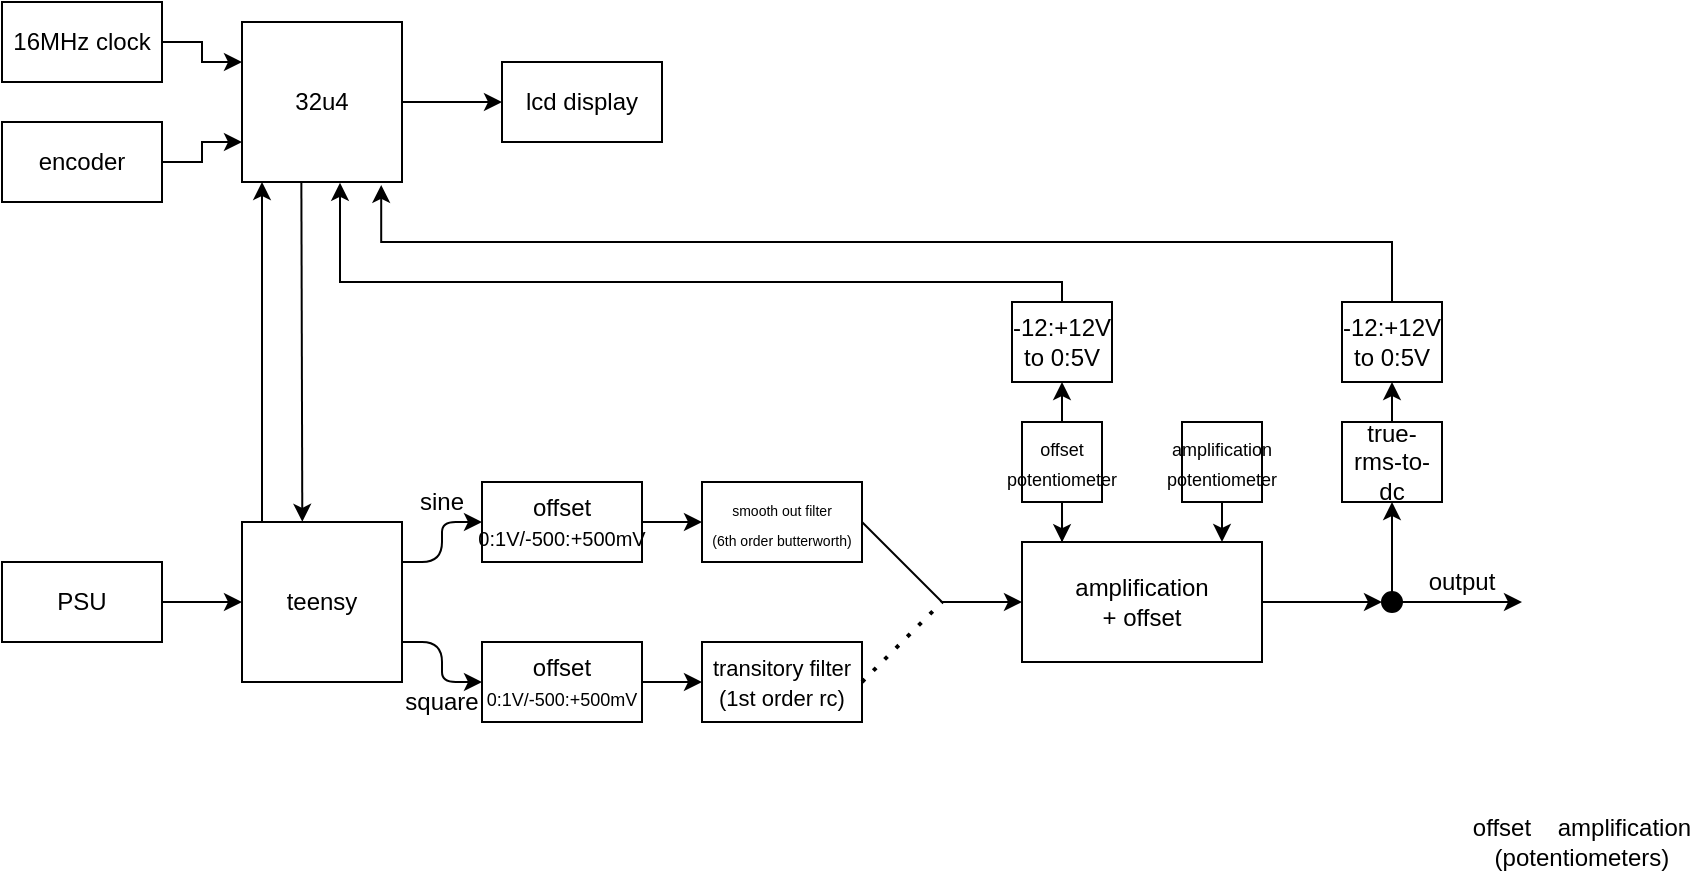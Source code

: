 <mxfile version="14.5.1" type="device"><diagram id="47-NS_EqFGXcRk0_w7Kz" name="Page-1"><mxGraphModel dx="981" dy="610" grid="1" gridSize="10" guides="1" tooltips="1" connect="1" arrows="1" fold="1" page="1" pageScale="1" pageWidth="1169" pageHeight="827" math="0" shadow="0"><root><mxCell id="0"/><mxCell id="1" parent="0"/><mxCell id="1i9le0F3Gf8xLeYHpLIU-27" value="32u4" style="whiteSpace=wrap;html=1;aspect=fixed;" vertex="1" parent="1"><mxGeometry x="270" y="180" width="80" height="80" as="geometry"/></mxCell><mxCell id="1i9le0F3Gf8xLeYHpLIU-28" value="teensy" style="whiteSpace=wrap;html=1;aspect=fixed;" vertex="1" parent="1"><mxGeometry x="270" y="430" width="80" height="80" as="geometry"/></mxCell><mxCell id="1i9le0F3Gf8xLeYHpLIU-29" value="&lt;font&gt;&lt;font style=&quot;font-size: 12px&quot;&gt;offset&lt;/font&gt;&lt;br&gt;&lt;font size=&quot;1&quot;&gt;0:1V/-500:+500mV&lt;/font&gt;&lt;/font&gt;" style="rounded=0;whiteSpace=wrap;html=1;" vertex="1" parent="1"><mxGeometry x="390" y="410" width="80" height="40" as="geometry"/></mxCell><mxCell id="1i9le0F3Gf8xLeYHpLIU-30" value="offset&lt;br&gt;&lt;font style=&quot;font-size: 9px&quot;&gt;0:1V/-500:+500mV&lt;/font&gt;" style="rounded=0;whiteSpace=wrap;html=1;" vertex="1" parent="1"><mxGeometry x="390" y="490" width="80" height="40" as="geometry"/></mxCell><mxCell id="1i9le0F3Gf8xLeYHpLIU-31" value="" style="endArrow=classic;html=1;exitX=1;exitY=0.5;exitDx=0;exitDy=0;entryX=0;entryY=0.5;entryDx=0;entryDy=0;" edge="1" parent="1" source="1i9le0F3Gf8xLeYHpLIU-29" target="1i9le0F3Gf8xLeYHpLIU-33"><mxGeometry width="50" height="50" relative="1" as="geometry"><mxPoint x="520" y="540" as="sourcePoint"/><mxPoint x="470" y="430" as="targetPoint"/></mxGeometry></mxCell><mxCell id="1i9le0F3Gf8xLeYHpLIU-32" value="" style="endArrow=classic;html=1;entryX=0;entryY=0.5;entryDx=0;entryDy=0;" edge="1" parent="1" target="1i9le0F3Gf8xLeYHpLIU-34"><mxGeometry width="50" height="50" relative="1" as="geometry"><mxPoint x="470" y="510" as="sourcePoint"/><mxPoint x="470.0" y="509.76" as="targetPoint"/></mxGeometry></mxCell><mxCell id="1i9le0F3Gf8xLeYHpLIU-33" value="&lt;font style=&quot;font-size: 7px&quot;&gt;smooth out filter&lt;br&gt;(6th order butterworth)&lt;/font&gt;" style="rounded=0;whiteSpace=wrap;html=1;" vertex="1" parent="1"><mxGeometry x="500" y="410" width="80" height="40" as="geometry"/></mxCell><mxCell id="1i9le0F3Gf8xLeYHpLIU-34" value="&lt;font style=&quot;font-size: 11px&quot;&gt;transitory filter&lt;br&gt;(1st order rc)&lt;/font&gt;" style="rounded=0;whiteSpace=wrap;html=1;" vertex="1" parent="1"><mxGeometry x="500" y="490" width="80" height="40" as="geometry"/></mxCell><mxCell id="1i9le0F3Gf8xLeYHpLIU-35" value="" style="endArrow=classic;html=1;entryX=0;entryY=0.5;entryDx=0;entryDy=0;" edge="1" parent="1" target="1i9le0F3Gf8xLeYHpLIU-30"><mxGeometry width="50" height="50" relative="1" as="geometry"><mxPoint x="350" y="490" as="sourcePoint"/><mxPoint x="400" y="440" as="targetPoint"/><Array as="points"><mxPoint x="370" y="490"/><mxPoint x="370" y="510"/></Array></mxGeometry></mxCell><mxCell id="1i9le0F3Gf8xLeYHpLIU-36" value="" style="endArrow=classic;html=1;entryX=0;entryY=0.5;entryDx=0;entryDy=0;" edge="1" parent="1" target="1i9le0F3Gf8xLeYHpLIU-29"><mxGeometry width="50" height="50" relative="1" as="geometry"><mxPoint x="350" y="450" as="sourcePoint"/><mxPoint x="390" y="470" as="targetPoint"/><Array as="points"><mxPoint x="370" y="450"/><mxPoint x="370" y="430"/></Array></mxGeometry></mxCell><mxCell id="1i9le0F3Gf8xLeYHpLIU-37" value="" style="endArrow=classic;html=1;" edge="1" parent="1"><mxGeometry width="50" height="50" relative="1" as="geometry"><mxPoint x="620" y="470" as="sourcePoint"/><mxPoint x="660" y="470" as="targetPoint"/></mxGeometry></mxCell><mxCell id="1i9le0F3Gf8xLeYHpLIU-38" value="" style="endArrow=none;dashed=1;html=1;dashPattern=1 3;strokeWidth=2;" edge="1" parent="1"><mxGeometry width="50" height="50" relative="1" as="geometry"><mxPoint x="580" y="510" as="sourcePoint"/><mxPoint x="620" y="470" as="targetPoint"/></mxGeometry></mxCell><mxCell id="1i9le0F3Gf8xLeYHpLIU-39" value="" style="endArrow=none;html=1;exitX=1;exitY=0.5;exitDx=0;exitDy=0;" edge="1" parent="1" source="1i9le0F3Gf8xLeYHpLIU-33"><mxGeometry width="50" height="50" relative="1" as="geometry"><mxPoint x="630" y="460" as="sourcePoint"/><mxPoint x="620" y="470" as="targetPoint"/></mxGeometry></mxCell><mxCell id="1i9le0F3Gf8xLeYHpLIU-40" value="amplification&lt;br&gt;+ offset" style="rounded=0;whiteSpace=wrap;html=1;" vertex="1" parent="1"><mxGeometry x="660" y="440" width="120" height="60" as="geometry"/></mxCell><mxCell id="1i9le0F3Gf8xLeYHpLIU-41" value="offset&amp;nbsp; &amp;nbsp; amplification&lt;br&gt;(potentiometers)" style="text;html=1;strokeColor=none;fillColor=none;align=center;verticalAlign=middle;whiteSpace=wrap;rounded=0;" vertex="1" parent="1"><mxGeometry x="880" y="580" width="120" height="20" as="geometry"/></mxCell><mxCell id="1i9le0F3Gf8xLeYHpLIU-63" value="" style="edgeStyle=orthogonalEdgeStyle;rounded=0;orthogonalLoop=1;jettySize=auto;html=1;exitX=1;exitY=0.5;exitDx=0;exitDy=0;entryX=0;entryY=0.25;entryDx=0;entryDy=0;" edge="1" parent="1" source="1i9le0F3Gf8xLeYHpLIU-62" target="1i9le0F3Gf8xLeYHpLIU-27"><mxGeometry relative="1" as="geometry"/></mxCell><mxCell id="1i9le0F3Gf8xLeYHpLIU-78" style="edgeStyle=orthogonalEdgeStyle;rounded=0;orthogonalLoop=1;jettySize=auto;html=1;entryX=0;entryY=0.75;entryDx=0;entryDy=0;" edge="1" parent="1" source="1i9le0F3Gf8xLeYHpLIU-42" target="1i9le0F3Gf8xLeYHpLIU-27"><mxGeometry relative="1" as="geometry"/></mxCell><mxCell id="1i9le0F3Gf8xLeYHpLIU-42" value="encoder" style="rounded=0;whiteSpace=wrap;html=1;" vertex="1" parent="1"><mxGeometry x="150" y="230" width="80" height="40" as="geometry"/></mxCell><mxCell id="1i9le0F3Gf8xLeYHpLIU-44" value="" style="endArrow=classic;html=1;entryX=0;entryY=0.5;entryDx=0;entryDy=0;" edge="1" parent="1" target="1i9le0F3Gf8xLeYHpLIU-45"><mxGeometry width="50" height="50" relative="1" as="geometry"><mxPoint x="780" y="470" as="sourcePoint"/><mxPoint x="810" y="470" as="targetPoint"/></mxGeometry></mxCell><mxCell id="1i9le0F3Gf8xLeYHpLIU-45" value="" style="ellipse;whiteSpace=wrap;html=1;aspect=fixed;fillColor=#000000;" vertex="1" parent="1"><mxGeometry x="840" y="465" width="10" height="10" as="geometry"/></mxCell><mxCell id="1i9le0F3Gf8xLeYHpLIU-46" value="" style="endArrow=classic;html=1;exitX=1;exitY=0.5;exitDx=0;exitDy=0;" edge="1" parent="1" source="1i9le0F3Gf8xLeYHpLIU-45"><mxGeometry width="50" height="50" relative="1" as="geometry"><mxPoint x="860" y="470" as="sourcePoint"/><mxPoint x="910" y="470" as="targetPoint"/></mxGeometry></mxCell><mxCell id="1i9le0F3Gf8xLeYHpLIU-47" value="" style="endArrow=classic;html=1;entryX=0.5;entryY=1;entryDx=0;entryDy=0;exitX=0.5;exitY=0;exitDx=0;exitDy=0;" edge="1" parent="1" source="1i9le0F3Gf8xLeYHpLIU-45" target="1i9le0F3Gf8xLeYHpLIU-48"><mxGeometry width="50" height="50" relative="1" as="geometry"><mxPoint x="815" y="460" as="sourcePoint"/><mxPoint x="815" y="570" as="targetPoint"/></mxGeometry></mxCell><mxCell id="1i9le0F3Gf8xLeYHpLIU-48" value="true-rms-to-dc" style="rounded=0;whiteSpace=wrap;html=1;fillColor=#FFFFFF;" vertex="1" parent="1"><mxGeometry x="820" y="380" width="50" height="40" as="geometry"/></mxCell><mxCell id="1i9le0F3Gf8xLeYHpLIU-49" value="" style="endArrow=classic;html=1;entryX=0.125;entryY=1;entryDx=0;entryDy=0;exitX=0.25;exitY=0;exitDx=0;exitDy=0;entryPerimeter=0;" edge="1" parent="1" target="1i9le0F3Gf8xLeYHpLIU-27"><mxGeometry width="50" height="50" relative="1" as="geometry"><mxPoint x="280" y="430" as="sourcePoint"/><mxPoint x="280" y="310" as="targetPoint"/></mxGeometry></mxCell><mxCell id="1i9le0F3Gf8xLeYHpLIU-51" value="" style="endArrow=classic;html=1;exitX=0.371;exitY=0.999;exitDx=0;exitDy=0;exitPerimeter=0;entryX=0.377;entryY=-0.001;entryDx=0;entryDy=0;entryPerimeter=0;" edge="1" parent="1" source="1i9le0F3Gf8xLeYHpLIU-27" target="1i9le0F3Gf8xLeYHpLIU-28"><mxGeometry width="50" height="50" relative="1" as="geometry"><mxPoint x="290" y="310" as="sourcePoint"/><mxPoint x="310" y="400" as="targetPoint"/></mxGeometry></mxCell><mxCell id="1i9le0F3Gf8xLeYHpLIU-55" value="" style="endArrow=classic;html=1;exitX=1;exitY=0.5;exitDx=0;exitDy=0;entryX=0;entryY=0.5;entryDx=0;entryDy=0;" edge="1" parent="1" target="1i9le0F3Gf8xLeYHpLIU-56" source="1i9le0F3Gf8xLeYHpLIU-27"><mxGeometry width="50" height="50" relative="1" as="geometry"><mxPoint x="350" y="270" as="sourcePoint"/><mxPoint x="350" y="270" as="targetPoint"/></mxGeometry></mxCell><mxCell id="1i9le0F3Gf8xLeYHpLIU-56" value="lcd display" style="rounded=0;whiteSpace=wrap;html=1;" vertex="1" parent="1"><mxGeometry x="400" y="200" width="80" height="40" as="geometry"/></mxCell><mxCell id="1i9le0F3Gf8xLeYHpLIU-57" value="output" style="text;html=1;strokeColor=none;fillColor=none;align=center;verticalAlign=middle;whiteSpace=wrap;rounded=0;" vertex="1" parent="1"><mxGeometry x="860" y="450" width="40" height="20" as="geometry"/></mxCell><mxCell id="1i9le0F3Gf8xLeYHpLIU-58" value="sine" style="text;html=1;strokeColor=none;fillColor=none;align=center;verticalAlign=middle;whiteSpace=wrap;rounded=0;" vertex="1" parent="1"><mxGeometry x="350" y="410" width="40" height="20" as="geometry"/></mxCell><mxCell id="1i9le0F3Gf8xLeYHpLIU-59" value="square" style="text;html=1;strokeColor=none;fillColor=none;align=center;verticalAlign=middle;whiteSpace=wrap;rounded=0;" vertex="1" parent="1"><mxGeometry x="350" y="510" width="40" height="20" as="geometry"/></mxCell><mxCell id="1i9le0F3Gf8xLeYHpLIU-62" value="16MHz clock" style="rounded=0;whiteSpace=wrap;html=1;" vertex="1" parent="1"><mxGeometry x="150" y="170" width="80" height="40" as="geometry"/></mxCell><mxCell id="1i9le0F3Gf8xLeYHpLIU-65" value="" style="edgeStyle=orthogonalEdgeStyle;rounded=0;orthogonalLoop=1;jettySize=auto;html=1;" edge="1" parent="1" source="1i9le0F3Gf8xLeYHpLIU-64" target="1i9le0F3Gf8xLeYHpLIU-28"><mxGeometry relative="1" as="geometry"/></mxCell><mxCell id="1i9le0F3Gf8xLeYHpLIU-64" value="PSU" style="rounded=0;whiteSpace=wrap;html=1;" vertex="1" parent="1"><mxGeometry x="150" y="450" width="80" height="40" as="geometry"/></mxCell><mxCell id="1i9le0F3Gf8xLeYHpLIU-74" value="" style="edgeStyle=orthogonalEdgeStyle;rounded=0;orthogonalLoop=1;jettySize=auto;html=1;entryX=0.167;entryY=0.002;entryDx=0;entryDy=0;entryPerimeter=0;" edge="1" parent="1" source="1i9le0F3Gf8xLeYHpLIU-69" target="1i9le0F3Gf8xLeYHpLIU-40"><mxGeometry relative="1" as="geometry"/></mxCell><mxCell id="1i9le0F3Gf8xLeYHpLIU-69" value="&lt;font style=&quot;font-size: 9px&quot;&gt;offset&lt;br&gt;potentiometer&lt;/font&gt;" style="rounded=0;whiteSpace=wrap;html=1;" vertex="1" parent="1"><mxGeometry x="660" y="380" width="40" height="40" as="geometry"/></mxCell><mxCell id="1i9le0F3Gf8xLeYHpLIU-76" style="edgeStyle=orthogonalEdgeStyle;rounded=0;orthogonalLoop=1;jettySize=auto;html=1;entryX=0.829;entryY=-0.012;entryDx=0;entryDy=0;entryPerimeter=0;" edge="1" parent="1" source="1i9le0F3Gf8xLeYHpLIU-70" target="1i9le0F3Gf8xLeYHpLIU-40"><mxGeometry relative="1" as="geometry"/></mxCell><mxCell id="1i9le0F3Gf8xLeYHpLIU-70" value="&lt;font style=&quot;font-size: 9px&quot;&gt;amplification&lt;br&gt;potentiometer&lt;/font&gt;" style="rounded=0;whiteSpace=wrap;html=1;" vertex="1" parent="1"><mxGeometry x="740" y="380" width="40" height="40" as="geometry"/></mxCell><mxCell id="1i9le0F3Gf8xLeYHpLIU-80" value="" style="endArrow=classic;html=1;entryX=0.5;entryY=1;entryDx=0;entryDy=0;exitX=0.5;exitY=0;exitDx=0;exitDy=0;" edge="1" parent="1" target="1i9le0F3Gf8xLeYHpLIU-81"><mxGeometry width="50" height="50" relative="1" as="geometry"><mxPoint x="845" y="380" as="sourcePoint"/><mxPoint x="815" y="485" as="targetPoint"/></mxGeometry></mxCell><mxCell id="1i9le0F3Gf8xLeYHpLIU-86" style="edgeStyle=orthogonalEdgeStyle;rounded=0;orthogonalLoop=1;jettySize=auto;html=1;entryX=0.87;entryY=1.018;entryDx=0;entryDy=0;entryPerimeter=0;" edge="1" parent="1" source="1i9le0F3Gf8xLeYHpLIU-81" target="1i9le0F3Gf8xLeYHpLIU-27"><mxGeometry relative="1" as="geometry"><Array as="points"><mxPoint x="845" y="290"/><mxPoint x="340" y="290"/></Array></mxGeometry></mxCell><mxCell id="1i9le0F3Gf8xLeYHpLIU-81" value="-12:+12V to 0:5V" style="rounded=0;whiteSpace=wrap;html=1;fillColor=#FFFFFF;" vertex="1" parent="1"><mxGeometry x="820" y="320" width="50" height="40" as="geometry"/></mxCell><mxCell id="1i9le0F3Gf8xLeYHpLIU-82" value="" style="endArrow=classic;html=1;entryX=0.5;entryY=1;entryDx=0;entryDy=0;exitX=0.5;exitY=0;exitDx=0;exitDy=0;" edge="1" parent="1" target="1i9le0F3Gf8xLeYHpLIU-83"><mxGeometry width="50" height="50" relative="1" as="geometry"><mxPoint x="680" y="380" as="sourcePoint"/><mxPoint x="650" y="485" as="targetPoint"/></mxGeometry></mxCell><mxCell id="1i9le0F3Gf8xLeYHpLIU-85" style="edgeStyle=orthogonalEdgeStyle;rounded=0;orthogonalLoop=1;jettySize=auto;html=1;entryX=0.609;entryY=1.005;entryDx=0;entryDy=0;entryPerimeter=0;" edge="1" parent="1" source="1i9le0F3Gf8xLeYHpLIU-83" target="1i9le0F3Gf8xLeYHpLIU-27"><mxGeometry relative="1" as="geometry"><Array as="points"><mxPoint x="680" y="310"/><mxPoint x="319" y="310"/><mxPoint x="319" y="260"/></Array></mxGeometry></mxCell><mxCell id="1i9le0F3Gf8xLeYHpLIU-83" value="-12:+12V to 0:5V" style="rounded=0;whiteSpace=wrap;html=1;fillColor=#FFFFFF;" vertex="1" parent="1"><mxGeometry x="655" y="320" width="50" height="40" as="geometry"/></mxCell></root></mxGraphModel></diagram></mxfile>